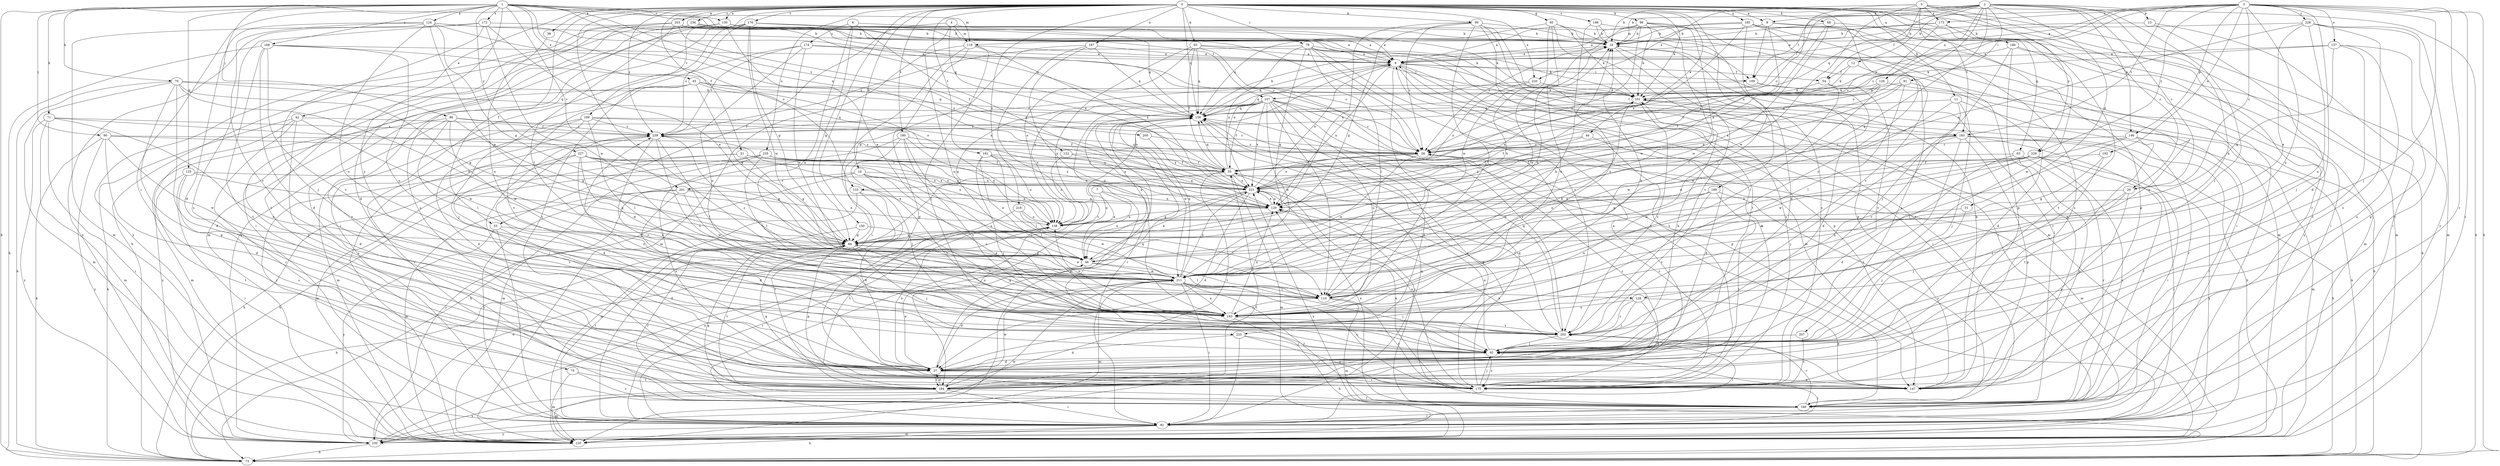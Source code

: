 strict digraph  {
0;
1;
2;
3;
4;
5;
6;
7;
8;
9;
10;
11;
12;
13;
18;
26;
28;
31;
37;
38;
42;
44;
45;
46;
51;
53;
54;
55;
60;
63;
64;
68;
70;
71;
73;
75;
78;
81;
82;
86;
90;
92;
93;
96;
99;
101;
107;
109;
110;
119;
120;
122;
124;
125;
126;
128;
129;
130;
133;
137;
138;
146;
147;
150;
156;
166;
168;
172;
173;
174;
175;
176;
180;
181;
183;
184;
185;
187;
189;
190;
192;
193;
198;
199;
200;
201;
202;
203;
207;
211;
218;
220;
221;
225;
227;
228;
229;
230;
235;
236;
239;
0 -> 8  [label=a];
0 -> 10  [label=b];
0 -> 11  [label=b];
0 -> 26  [label=c];
0 -> 38  [label=e];
0 -> 42  [label=e];
0 -> 44  [label=e];
0 -> 51  [label=f];
0 -> 53  [label=f];
0 -> 60  [label=g];
0 -> 63  [label=g];
0 -> 68  [label=h];
0 -> 75  [label=i];
0 -> 78  [label=i];
0 -> 93  [label=k];
0 -> 96  [label=k];
0 -> 99  [label=k];
0 -> 101  [label=k];
0 -> 130  [label=o];
0 -> 150  [label=q];
0 -> 156  [label=q];
0 -> 166  [label=r];
0 -> 176  [label=t];
0 -> 180  [label=t];
0 -> 181  [label=t];
0 -> 185  [label=u];
0 -> 187  [label=u];
0 -> 189  [label=u];
0 -> 190  [label=u];
0 -> 198  [label=v];
0 -> 199  [label=v];
0 -> 203  [label=w];
0 -> 207  [label=w];
0 -> 211  [label=w];
0 -> 218  [label=x];
0 -> 220  [label=x];
0 -> 225  [label=y];
0 -> 235  [label=z];
0 -> 236  [label=z];
0 -> 239  [label=z];
1 -> 45  [label=e];
1 -> 70  [label=h];
1 -> 71  [label=h];
1 -> 73  [label=h];
1 -> 86  [label=j];
1 -> 90  [label=j];
1 -> 107  [label=l];
1 -> 119  [label=m];
1 -> 122  [label=n];
1 -> 124  [label=n];
1 -> 125  [label=n];
1 -> 130  [label=o];
1 -> 133  [label=o];
1 -> 168  [label=s];
1 -> 172  [label=s];
1 -> 183  [label=t];
1 -> 200  [label=v];
1 -> 201  [label=v];
1 -> 225  [label=y];
1 -> 227  [label=y];
2 -> 8  [label=a];
2 -> 12  [label=b];
2 -> 13  [label=b];
2 -> 26  [label=c];
2 -> 31  [label=d];
2 -> 64  [label=g];
2 -> 81  [label=i];
2 -> 92  [label=j];
2 -> 107  [label=l];
2 -> 109  [label=l];
2 -> 126  [label=n];
2 -> 128  [label=n];
2 -> 133  [label=o];
2 -> 146  [label=p];
2 -> 156  [label=q];
2 -> 220  [label=x];
3 -> 9  [label=a];
3 -> 18  [label=b];
3 -> 26  [label=c];
3 -> 28  [label=c];
3 -> 37  [label=d];
3 -> 73  [label=h];
3 -> 82  [label=i];
3 -> 92  [label=j];
3 -> 137  [label=o];
3 -> 146  [label=p];
3 -> 166  [label=r];
3 -> 173  [label=s];
3 -> 183  [label=t];
3 -> 192  [label=u];
3 -> 193  [label=u];
3 -> 228  [label=y];
3 -> 229  [label=y];
3 -> 239  [label=z];
4 -> 9  [label=a];
4 -> 53  [label=f];
4 -> 119  [label=m];
4 -> 193  [label=u];
4 -> 221  [label=x];
5 -> 18  [label=b];
5 -> 28  [label=c];
5 -> 54  [label=f];
5 -> 73  [label=h];
5 -> 173  [label=s];
5 -> 183  [label=t];
5 -> 211  [label=w];
5 -> 229  [label=y];
5 -> 230  [label=y];
6 -> 64  [label=g];
6 -> 109  [label=l];
6 -> 128  [label=n];
6 -> 129  [label=n];
6 -> 174  [label=s];
7 -> 46  [label=e];
7 -> 129  [label=n];
7 -> 138  [label=o];
8 -> 18  [label=b];
8 -> 109  [label=l];
8 -> 119  [label=m];
8 -> 120  [label=m];
8 -> 175  [label=s];
8 -> 221  [label=x];
9 -> 54  [label=f];
9 -> 82  [label=i];
9 -> 109  [label=l];
9 -> 129  [label=n];
9 -> 138  [label=o];
9 -> 147  [label=p];
9 -> 156  [label=q];
9 -> 175  [label=s];
9 -> 183  [label=t];
9 -> 193  [label=u];
10 -> 110  [label=l];
10 -> 193  [label=u];
10 -> 201  [label=v];
10 -> 202  [label=v];
10 -> 221  [label=x];
10 -> 230  [label=y];
11 -> 92  [label=j];
11 -> 156  [label=q];
11 -> 166  [label=r];
11 -> 202  [label=v];
11 -> 211  [label=w];
12 -> 54  [label=f];
12 -> 101  [label=k];
12 -> 193  [label=u];
13 -> 18  [label=b];
13 -> 82  [label=i];
13 -> 92  [label=j];
18 -> 9  [label=a];
18 -> 147  [label=p];
18 -> 166  [label=r];
18 -> 202  [label=v];
18 -> 211  [label=w];
26 -> 46  [label=e];
26 -> 92  [label=j];
26 -> 129  [label=n];
26 -> 175  [label=s];
28 -> 55  [label=f];
28 -> 120  [label=m];
28 -> 211  [label=w];
28 -> 221  [label=x];
31 -> 92  [label=j];
31 -> 138  [label=o];
37 -> 46  [label=e];
37 -> 138  [label=o];
37 -> 147  [label=p];
37 -> 156  [label=q];
37 -> 175  [label=s];
37 -> 184  [label=t];
38 -> 193  [label=u];
42 -> 73  [label=h];
42 -> 166  [label=r];
42 -> 175  [label=s];
42 -> 211  [label=w];
42 -> 230  [label=y];
42 -> 239  [label=z];
44 -> 28  [label=c];
44 -> 37  [label=d];
44 -> 129  [label=n];
45 -> 64  [label=g];
45 -> 92  [label=j];
45 -> 101  [label=k];
45 -> 147  [label=p];
45 -> 156  [label=q];
45 -> 202  [label=v];
45 -> 221  [label=x];
46 -> 18  [label=b];
46 -> 64  [label=g];
46 -> 92  [label=j];
46 -> 110  [label=l];
46 -> 211  [label=w];
51 -> 55  [label=f];
51 -> 64  [label=g];
51 -> 73  [label=h];
51 -> 120  [label=m];
51 -> 129  [label=n];
53 -> 37  [label=d];
53 -> 64  [label=g];
53 -> 82  [label=i];
53 -> 230  [label=y];
54 -> 101  [label=k];
54 -> 202  [label=v];
54 -> 211  [label=w];
55 -> 9  [label=a];
55 -> 46  [label=e];
55 -> 120  [label=m];
55 -> 156  [label=q];
55 -> 166  [label=r];
55 -> 184  [label=t];
55 -> 221  [label=x];
60 -> 18  [label=b];
60 -> 101  [label=k];
60 -> 156  [label=q];
60 -> 175  [label=s];
60 -> 193  [label=u];
60 -> 211  [label=w];
63 -> 37  [label=d];
63 -> 55  [label=f];
63 -> 147  [label=p];
63 -> 166  [label=r];
64 -> 46  [label=e];
64 -> 73  [label=h];
64 -> 92  [label=j];
64 -> 147  [label=p];
64 -> 166  [label=r];
64 -> 184  [label=t];
64 -> 193  [label=u];
64 -> 211  [label=w];
68 -> 18  [label=b];
68 -> 129  [label=n];
68 -> 147  [label=p];
68 -> 211  [label=w];
70 -> 37  [label=d];
70 -> 46  [label=e];
70 -> 64  [label=g];
70 -> 73  [label=h];
70 -> 101  [label=k];
70 -> 120  [label=m];
70 -> 147  [label=p];
70 -> 156  [label=q];
71 -> 82  [label=i];
71 -> 120  [label=m];
71 -> 193  [label=u];
71 -> 221  [label=x];
71 -> 230  [label=y];
71 -> 239  [label=z];
73 -> 101  [label=k];
75 -> 120  [label=m];
75 -> 166  [label=r];
75 -> 184  [label=t];
78 -> 9  [label=a];
78 -> 64  [label=g];
78 -> 82  [label=i];
78 -> 110  [label=l];
78 -> 120  [label=m];
78 -> 175  [label=s];
78 -> 202  [label=v];
78 -> 221  [label=x];
78 -> 239  [label=z];
81 -> 37  [label=d];
81 -> 101  [label=k];
81 -> 110  [label=l];
81 -> 129  [label=n];
81 -> 221  [label=x];
82 -> 73  [label=h];
82 -> 120  [label=m];
82 -> 138  [label=o];
82 -> 156  [label=q];
82 -> 230  [label=y];
86 -> 37  [label=d];
86 -> 64  [label=g];
86 -> 110  [label=l];
86 -> 120  [label=m];
86 -> 129  [label=n];
86 -> 211  [label=w];
86 -> 239  [label=z];
90 -> 28  [label=c];
90 -> 37  [label=d];
90 -> 73  [label=h];
90 -> 138  [label=o];
90 -> 211  [label=w];
90 -> 230  [label=y];
92 -> 37  [label=d];
92 -> 101  [label=k];
92 -> 129  [label=n];
92 -> 175  [label=s];
92 -> 239  [label=z];
93 -> 9  [label=a];
93 -> 55  [label=f];
93 -> 101  [label=k];
93 -> 138  [label=o];
93 -> 156  [label=q];
93 -> 166  [label=r];
93 -> 184  [label=t];
96 -> 9  [label=a];
96 -> 18  [label=b];
96 -> 28  [label=c];
96 -> 101  [label=k];
96 -> 110  [label=l];
96 -> 175  [label=s];
96 -> 211  [label=w];
96 -> 221  [label=x];
99 -> 18  [label=b];
99 -> 28  [label=c];
99 -> 64  [label=g];
99 -> 110  [label=l];
99 -> 120  [label=m];
99 -> 129  [label=n];
99 -> 166  [label=r];
99 -> 184  [label=t];
101 -> 73  [label=h];
101 -> 156  [label=q];
101 -> 202  [label=v];
101 -> 221  [label=x];
107 -> 28  [label=c];
107 -> 37  [label=d];
107 -> 55  [label=f];
107 -> 64  [label=g];
107 -> 82  [label=i];
107 -> 110  [label=l];
107 -> 120  [label=m];
107 -> 138  [label=o];
107 -> 147  [label=p];
107 -> 156  [label=q];
107 -> 193  [label=u];
107 -> 202  [label=v];
107 -> 211  [label=w];
107 -> 221  [label=x];
109 -> 37  [label=d];
109 -> 73  [label=h];
109 -> 239  [label=z];
110 -> 18  [label=b];
110 -> 101  [label=k];
110 -> 120  [label=m];
110 -> 175  [label=s];
110 -> 193  [label=u];
119 -> 9  [label=a];
119 -> 82  [label=i];
119 -> 92  [label=j];
119 -> 120  [label=m];
119 -> 147  [label=p];
119 -> 221  [label=x];
120 -> 221  [label=x];
120 -> 239  [label=z];
122 -> 55  [label=f];
122 -> 129  [label=n];
122 -> 138  [label=o];
124 -> 18  [label=b];
124 -> 28  [label=c];
124 -> 37  [label=d];
124 -> 46  [label=e];
124 -> 64  [label=g];
124 -> 120  [label=m];
124 -> 193  [label=u];
124 -> 202  [label=v];
124 -> 221  [label=x];
125 -> 64  [label=g];
125 -> 82  [label=i];
125 -> 175  [label=s];
125 -> 184  [label=t];
125 -> 221  [label=x];
126 -> 28  [label=c];
126 -> 55  [label=f];
126 -> 82  [label=i];
126 -> 101  [label=k];
126 -> 110  [label=l];
128 -> 92  [label=j];
128 -> 147  [label=p];
128 -> 175  [label=s];
128 -> 193  [label=u];
128 -> 202  [label=v];
129 -> 138  [label=o];
129 -> 221  [label=x];
130 -> 9  [label=a];
130 -> 18  [label=b];
130 -> 46  [label=e];
130 -> 73  [label=h];
130 -> 101  [label=k];
130 -> 120  [label=m];
130 -> 175  [label=s];
133 -> 37  [label=d];
133 -> 120  [label=m];
133 -> 129  [label=n];
133 -> 184  [label=t];
137 -> 9  [label=a];
137 -> 64  [label=g];
137 -> 101  [label=k];
137 -> 147  [label=p];
137 -> 175  [label=s];
137 -> 184  [label=t];
138 -> 64  [label=g];
138 -> 82  [label=i];
146 -> 28  [label=c];
146 -> 110  [label=l];
146 -> 120  [label=m];
146 -> 166  [label=r];
146 -> 184  [label=t];
146 -> 211  [label=w];
147 -> 18  [label=b];
147 -> 64  [label=g];
147 -> 129  [label=n];
150 -> 64  [label=g];
150 -> 82  [label=i];
150 -> 193  [label=u];
156 -> 18  [label=b];
156 -> 46  [label=e];
156 -> 175  [label=s];
156 -> 211  [label=w];
156 -> 239  [label=z];
166 -> 64  [label=g];
166 -> 82  [label=i];
166 -> 156  [label=q];
166 -> 202  [label=v];
166 -> 221  [label=x];
168 -> 9  [label=a];
168 -> 37  [label=d];
168 -> 73  [label=h];
168 -> 138  [label=o];
168 -> 184  [label=t];
168 -> 193  [label=u];
168 -> 202  [label=v];
172 -> 18  [label=b];
172 -> 46  [label=e];
172 -> 92  [label=j];
172 -> 175  [label=s];
172 -> 211  [label=w];
172 -> 230  [label=y];
173 -> 9  [label=a];
173 -> 18  [label=b];
173 -> 28  [label=c];
173 -> 82  [label=i];
173 -> 184  [label=t];
174 -> 9  [label=a];
174 -> 28  [label=c];
174 -> 184  [label=t];
174 -> 193  [label=u];
174 -> 211  [label=w];
174 -> 239  [label=z];
175 -> 9  [label=a];
175 -> 28  [label=c];
175 -> 92  [label=j];
175 -> 129  [label=n];
175 -> 156  [label=q];
175 -> 221  [label=x];
176 -> 9  [label=a];
176 -> 18  [label=b];
176 -> 64  [label=g];
176 -> 82  [label=i];
176 -> 156  [label=q];
176 -> 166  [label=r];
176 -> 211  [label=w];
176 -> 230  [label=y];
176 -> 239  [label=z];
180 -> 28  [label=c];
180 -> 73  [label=h];
180 -> 92  [label=j];
180 -> 138  [label=o];
180 -> 193  [label=u];
180 -> 202  [label=v];
181 -> 46  [label=e];
181 -> 55  [label=f];
181 -> 92  [label=j];
181 -> 110  [label=l];
181 -> 138  [label=o];
181 -> 221  [label=x];
183 -> 28  [label=c];
183 -> 55  [label=f];
183 -> 73  [label=h];
183 -> 82  [label=i];
183 -> 92  [label=j];
183 -> 147  [label=p];
183 -> 166  [label=r];
183 -> 184  [label=t];
184 -> 9  [label=a];
184 -> 28  [label=c];
184 -> 37  [label=d];
184 -> 82  [label=i];
184 -> 120  [label=m];
184 -> 166  [label=r];
184 -> 211  [label=w];
184 -> 230  [label=y];
185 -> 9  [label=a];
185 -> 18  [label=b];
185 -> 82  [label=i];
185 -> 110  [label=l];
185 -> 147  [label=p];
185 -> 202  [label=v];
185 -> 221  [label=x];
185 -> 230  [label=y];
187 -> 9  [label=a];
187 -> 64  [label=g];
187 -> 82  [label=i];
187 -> 156  [label=q];
187 -> 193  [label=u];
189 -> 129  [label=n];
189 -> 138  [label=o];
189 -> 166  [label=r];
189 -> 184  [label=t];
189 -> 193  [label=u];
189 -> 202  [label=v];
190 -> 9  [label=a];
190 -> 73  [label=h];
190 -> 92  [label=j];
190 -> 120  [label=m];
190 -> 147  [label=p];
192 -> 55  [label=f];
192 -> 64  [label=g];
192 -> 92  [label=j];
193 -> 18  [label=b];
193 -> 73  [label=h];
193 -> 129  [label=n];
193 -> 138  [label=o];
193 -> 202  [label=v];
198 -> 18  [label=b];
198 -> 37  [label=d];
198 -> 120  [label=m];
198 -> 193  [label=u];
199 -> 28  [label=c];
199 -> 37  [label=d];
199 -> 55  [label=f];
199 -> 110  [label=l];
199 -> 120  [label=m];
199 -> 166  [label=r];
199 -> 239  [label=z];
200 -> 28  [label=c];
200 -> 221  [label=x];
201 -> 37  [label=d];
201 -> 82  [label=i];
201 -> 120  [label=m];
201 -> 129  [label=n];
201 -> 138  [label=o];
201 -> 211  [label=w];
202 -> 55  [label=f];
202 -> 82  [label=i];
202 -> 92  [label=j];
202 -> 156  [label=q];
203 -> 18  [label=b];
203 -> 37  [label=d];
203 -> 55  [label=f];
203 -> 101  [label=k];
203 -> 110  [label=l];
203 -> 156  [label=q];
203 -> 184  [label=t];
207 -> 92  [label=j];
207 -> 175  [label=s];
211 -> 18  [label=b];
211 -> 37  [label=d];
211 -> 82  [label=i];
211 -> 92  [label=j];
211 -> 110  [label=l];
211 -> 120  [label=m];
211 -> 156  [label=q];
211 -> 166  [label=r];
211 -> 175  [label=s];
211 -> 193  [label=u];
211 -> 221  [label=x];
211 -> 239  [label=z];
218 -> 110  [label=l];
218 -> 138  [label=o];
218 -> 184  [label=t];
218 -> 211  [label=w];
220 -> 101  [label=k];
220 -> 156  [label=q];
220 -> 221  [label=x];
221 -> 9  [label=a];
221 -> 37  [label=d];
221 -> 46  [label=e];
221 -> 64  [label=g];
221 -> 129  [label=n];
225 -> 37  [label=d];
225 -> 82  [label=i];
225 -> 92  [label=j];
225 -> 175  [label=s];
227 -> 55  [label=f];
227 -> 64  [label=g];
227 -> 92  [label=j];
227 -> 129  [label=n];
227 -> 138  [label=o];
227 -> 166  [label=r];
227 -> 193  [label=u];
227 -> 211  [label=w];
228 -> 18  [label=b];
228 -> 46  [label=e];
228 -> 120  [label=m];
228 -> 129  [label=n];
228 -> 166  [label=r];
228 -> 175  [label=s];
228 -> 193  [label=u];
229 -> 46  [label=e];
229 -> 55  [label=f];
229 -> 82  [label=i];
229 -> 138  [label=o];
229 -> 166  [label=r];
229 -> 193  [label=u];
229 -> 211  [label=w];
229 -> 230  [label=y];
230 -> 55  [label=f];
230 -> 73  [label=h];
230 -> 92  [label=j];
230 -> 138  [label=o];
230 -> 156  [label=q];
230 -> 211  [label=w];
235 -> 55  [label=f];
235 -> 73  [label=h];
235 -> 110  [label=l];
235 -> 120  [label=m];
235 -> 129  [label=n];
235 -> 175  [label=s];
235 -> 221  [label=x];
236 -> 18  [label=b];
236 -> 28  [label=c];
236 -> 82  [label=i];
236 -> 156  [label=q];
236 -> 230  [label=y];
239 -> 28  [label=c];
239 -> 37  [label=d];
239 -> 46  [label=e];
239 -> 110  [label=l];
239 -> 175  [label=s];
239 -> 193  [label=u];
239 -> 202  [label=v];
}
